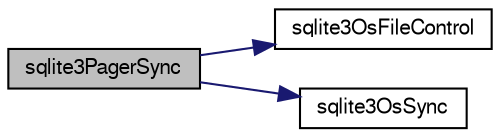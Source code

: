 digraph "sqlite3PagerSync"
{
  edge [fontname="FreeSans",fontsize="10",labelfontname="FreeSans",labelfontsize="10"];
  node [fontname="FreeSans",fontsize="10",shape=record];
  rankdir="LR";
  Node640382 [label="sqlite3PagerSync",height=0.2,width=0.4,color="black", fillcolor="grey75", style="filled", fontcolor="black"];
  Node640382 -> Node640383 [color="midnightblue",fontsize="10",style="solid",fontname="FreeSans"];
  Node640383 [label="sqlite3OsFileControl",height=0.2,width=0.4,color="black", fillcolor="white", style="filled",URL="$sqlite3_8c.html#aa8dad928f8e52b454c6d82bd2fe5c3fc"];
  Node640382 -> Node640384 [color="midnightblue",fontsize="10",style="solid",fontname="FreeSans"];
  Node640384 [label="sqlite3OsSync",height=0.2,width=0.4,color="black", fillcolor="white", style="filled",URL="$sqlite3_8c.html#a3f01629ca3b49854944cecdd14dc3358"];
}
